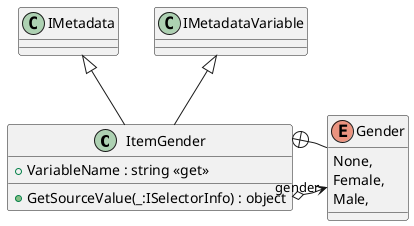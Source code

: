@startuml
class ItemGender {
    + VariableName : string <<get>>
    + GetSourceValue(_:ISelectorInfo) : object
}
enum Gender {
    None,
    Female,
    Male,
}
IMetadata <|-- ItemGender
IMetadataVariable <|-- ItemGender
ItemGender o-> "gender" Gender
ItemGender +-- Gender
@enduml
